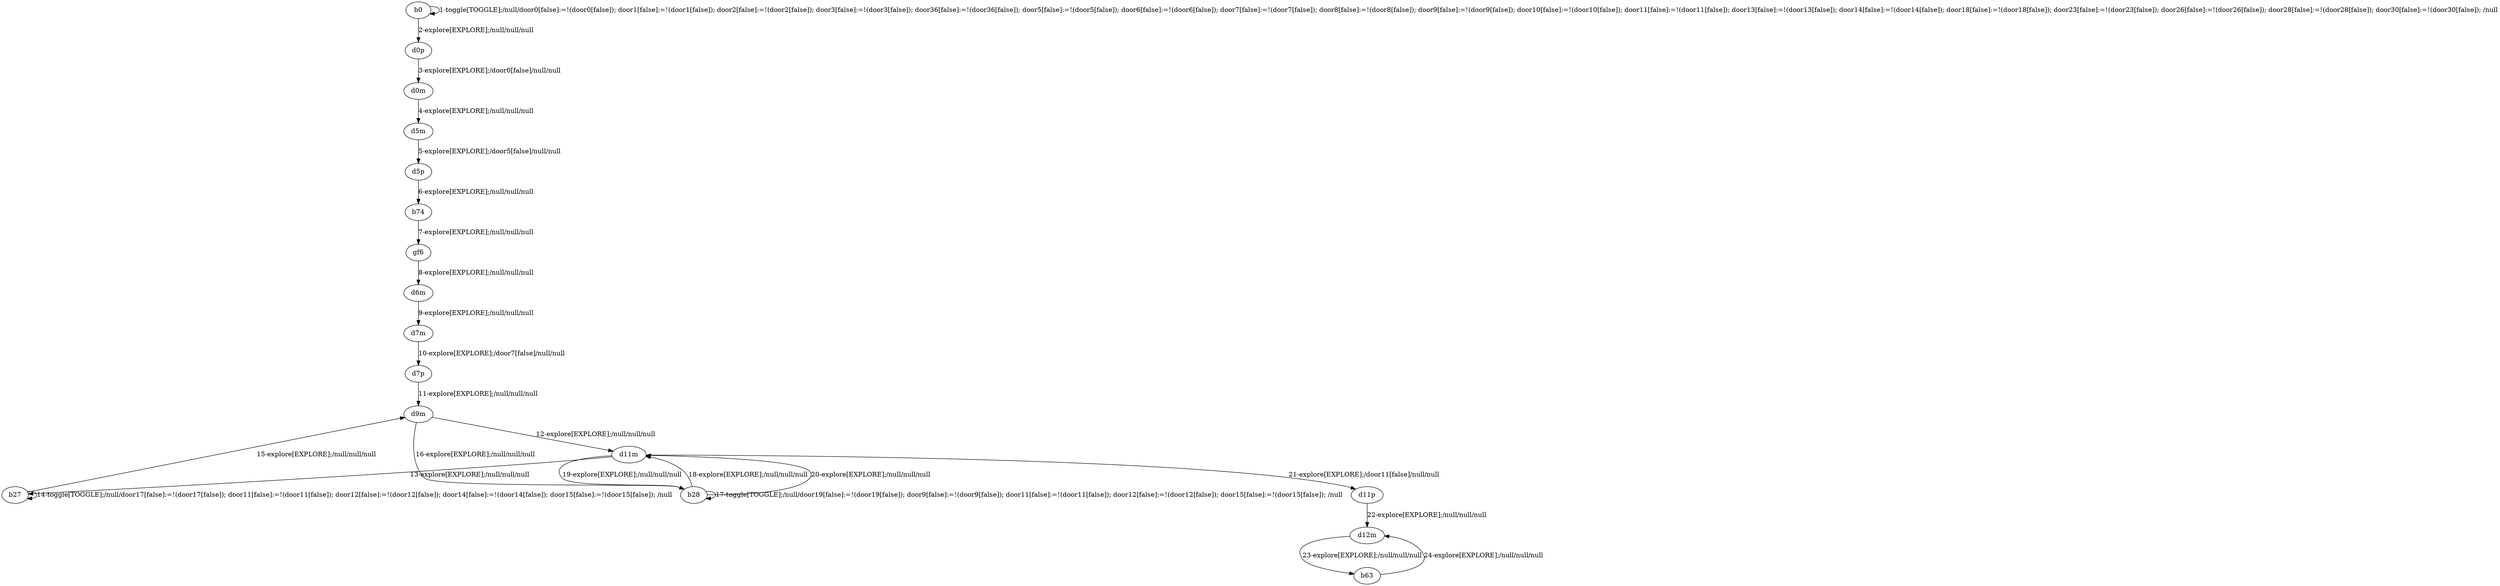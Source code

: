 # Total number of goals covered by this test: 2
# d11m --> b27
# b27 --> b27

digraph g {
"b0" -> "b0" [label = "1-toggle[TOGGLE];/null/door0[false]:=!(door0[false]); door1[false]:=!(door1[false]); door2[false]:=!(door2[false]); door3[false]:=!(door3[false]); door36[false]:=!(door36[false]); door5[false]:=!(door5[false]); door6[false]:=!(door6[false]); door7[false]:=!(door7[false]); door8[false]:=!(door8[false]); door9[false]:=!(door9[false]); door10[false]:=!(door10[false]); door11[false]:=!(door11[false]); door13[false]:=!(door13[false]); door14[false]:=!(door14[false]); door18[false]:=!(door18[false]); door23[false]:=!(door23[false]); door26[false]:=!(door26[false]); door28[false]:=!(door28[false]); door30[false]:=!(door30[false]); /null"];
"b0" -> "d0p" [label = "2-explore[EXPLORE];/null/null/null"];
"d0p" -> "d0m" [label = "3-explore[EXPLORE];/door0[false]/null/null"];
"d0m" -> "d5m" [label = "4-explore[EXPLORE];/null/null/null"];
"d5m" -> "d5p" [label = "5-explore[EXPLORE];/door5[false]/null/null"];
"d5p" -> "b74" [label = "6-explore[EXPLORE];/null/null/null"];
"b74" -> "gf6" [label = "7-explore[EXPLORE];/null/null/null"];
"gf6" -> "d6m" [label = "8-explore[EXPLORE];/null/null/null"];
"d6m" -> "d7m" [label = "9-explore[EXPLORE];/null/null/null"];
"d7m" -> "d7p" [label = "10-explore[EXPLORE];/door7[false]/null/null"];
"d7p" -> "d9m" [label = "11-explore[EXPLORE];/null/null/null"];
"d9m" -> "d11m" [label = "12-explore[EXPLORE];/null/null/null"];
"d11m" -> "b27" [label = "13-explore[EXPLORE];/null/null/null"];
"b27" -> "b27" [label = "14-toggle[TOGGLE];/null/door17[false]:=!(door17[false]); door11[false]:=!(door11[false]); door12[false]:=!(door12[false]); door14[false]:=!(door14[false]); door15[false]:=!(door15[false]); /null"];
"b27" -> "d9m" [label = "15-explore[EXPLORE];/null/null/null"];
"d9m" -> "b28" [label = "16-explore[EXPLORE];/null/null/null"];
"b28" -> "b28" [label = "17-toggle[TOGGLE];/null/door19[false]:=!(door19[false]); door9[false]:=!(door9[false]); door11[false]:=!(door11[false]); door12[false]:=!(door12[false]); door15[false]:=!(door15[false]); /null"];
"b28" -> "d11m" [label = "18-explore[EXPLORE];/null/null/null"];
"d11m" -> "b28" [label = "19-explore[EXPLORE];/null/null/null"];
"b28" -> "d11m" [label = "20-explore[EXPLORE];/null/null/null"];
"d11m" -> "d11p" [label = "21-explore[EXPLORE];/door11[false]/null/null"];
"d11p" -> "d12m" [label = "22-explore[EXPLORE];/null/null/null"];
"d12m" -> "b63" [label = "23-explore[EXPLORE];/null/null/null"];
"b63" -> "d12m" [label = "24-explore[EXPLORE];/null/null/null"];
}